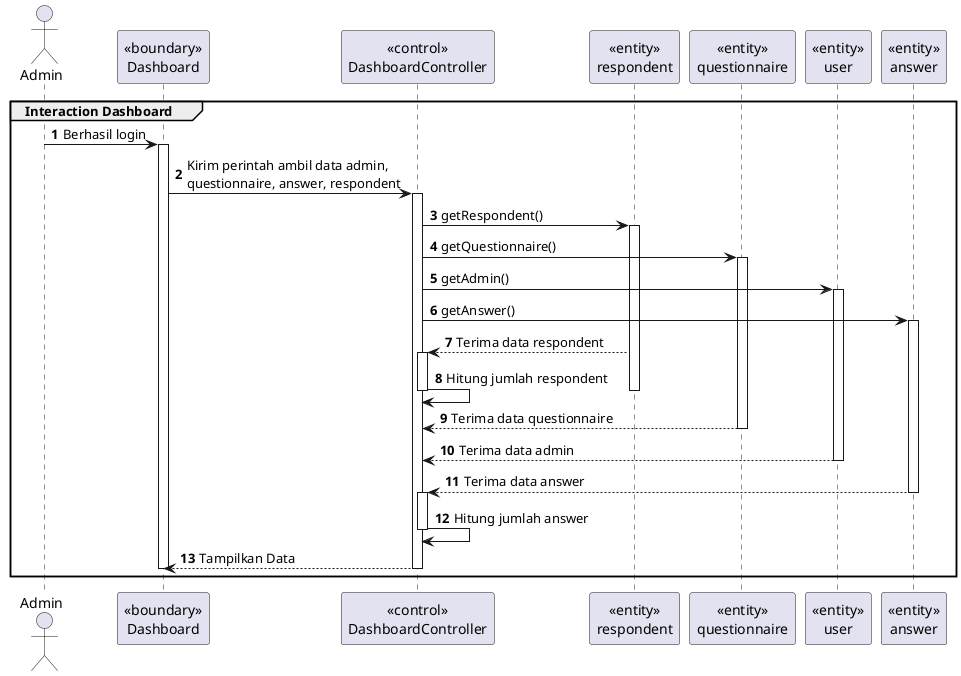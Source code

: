 @startuml Interaction Dashboard 2
autonumber
group Interaction Dashboard

    actor Admin 
    participant "<<boundary>>\nDashboard" as dashboard
    participant "<<control>>\nDashboardController" as dashboard_cont
    participant "<<entity>>\nrespondent" as respondent
    participant "<<entity>>\nquestionnaire" as questioner
    participant "<<entity>>\nuser" as admin
    participant "<<entity>>\nanswer" as answer

    Admin -> dashboard:Berhasil login
    activate dashboard
            dashboard -> dashboard_cont: Kirim perintah ambil data admin, \nquestionnaire, answer, respondent
        activate dashboard_cont
        dashboard_cont -> respondent:getRespondent()
        activate respondent
            dashboard_cont -> questioner:getQuestionnaire()
            activate questioner
                dashboard_cont -> admin:getAdmin()
                activate admin
                    dashboard_cont -> answer:getAnswer()
                    activate answer
                    respondent --> dashboard_cont:Terima data respondent
                    activate dashboard_cont
                        dashboard_cont->dashboard_cont:Hitung jumlah respondent
                    deactivate dashboard_cont
        deactivate respondent
                    questioner --> dashboard_cont:Terima data questionnaire
            deactivate questioner
                admin --> dashboard_cont:Terima data admin
                deactivate admin
                    answer --> dashboard_cont:Terima data answer
                    deactivate answer
                    activate dashboard_cont
                        dashboard_cont->dashboard_cont:Hitung jumlah answer
                    deactivate dashboard_cont
        dashboard_cont --> dashboard:Tampilkan Data
        deactivate dashboard_cont
    deactivate dashboard

end
@enduml